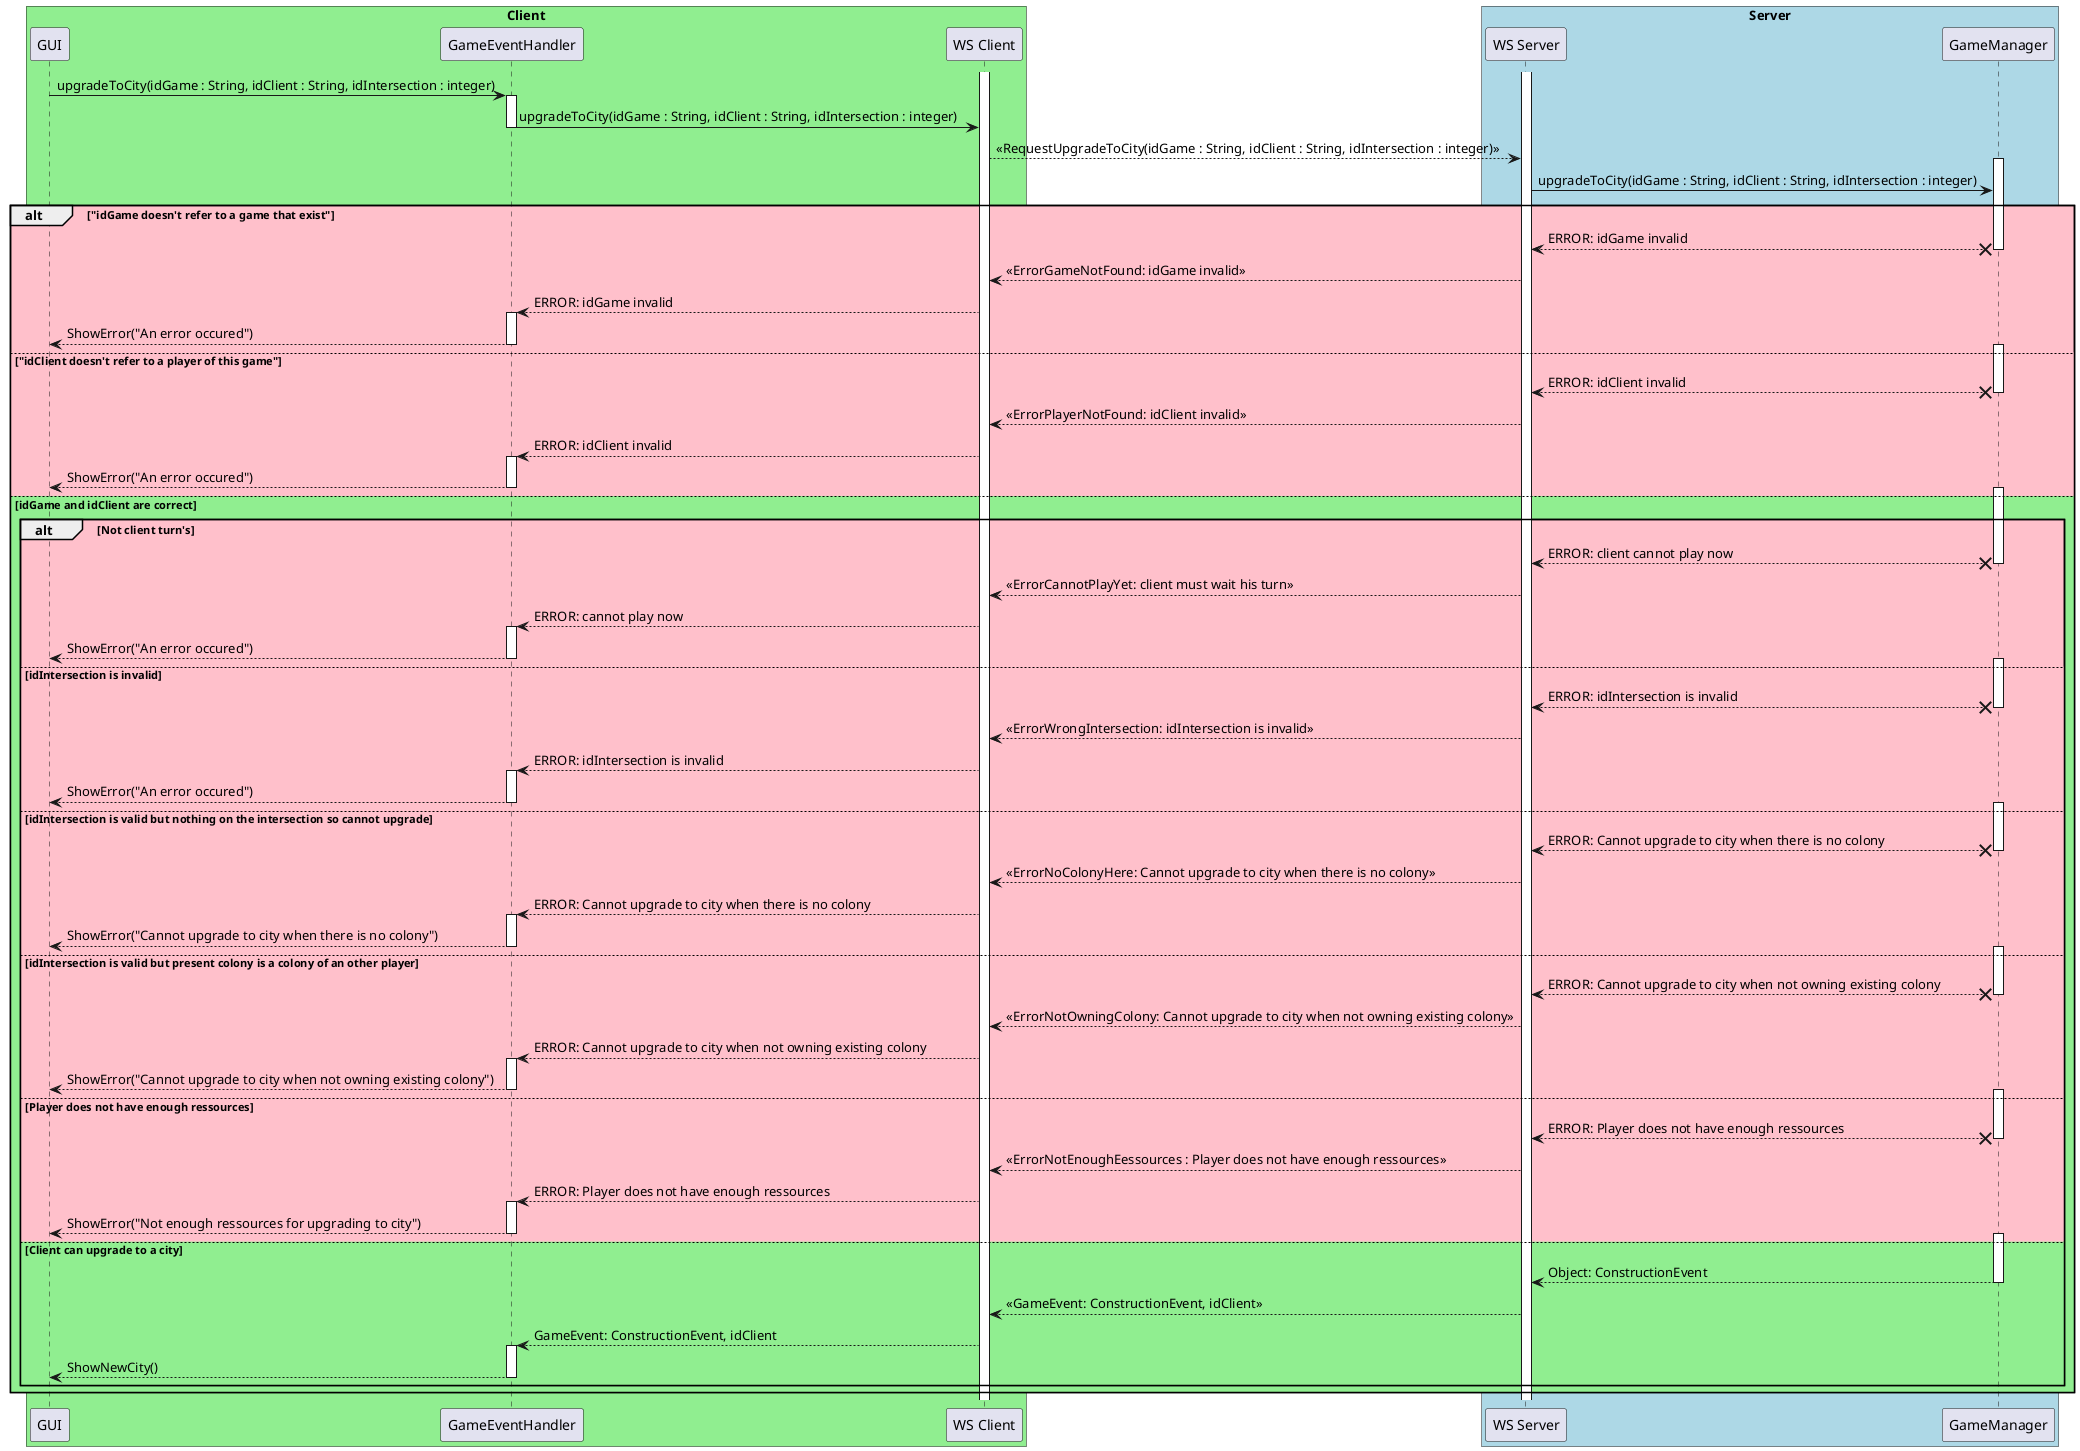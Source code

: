 @startuml


box "Client" #LightGreen
  participant "GUI" as GUI
  participant "GameEventHandler" as GameEventHandler
  participant "WS Client" as WSClient
end box

box "Server" #LightBlue
  participant "WS Server" as WSServer
  participant "GameManager" as GameManager
end box

activate WSClient
activate WSServer

GUI -> GameEventHandler : upgradeToCity(idGame : String, idClient : String, idIntersection : integer)
activate GameEventHandler

GameEventHandler -> WSClient : upgradeToCity(idGame : String, idClient : String, idIntersection : integer)
deactivate GameEventHandler

WSClient --> WSServer : <<RequestUpgradeToCity(idGame : String, idClient : String, idIntersection : integer)>>

activate GameManager
WSServer -> GameManager : upgradeToCity(idGame : String, idClient : String, idIntersection : integer)

alt #Pink "idGame doesn't refer to a game that exist"
  GameManager x--> WSServer : ERROR: idGame invalid
  deactivate GameManager
  
  WSServer --> WSClient : <<ErrorGameNotFound: idGame invalid>>

  WSClient --> GameEventHandler : ERROR: idGame invalid
  activate GameEventHandler

  GameEventHandler --> GUI : ShowError("An error occured")
  deactivate GameEventHandler

else #Pink "idClient doesn't refer to a player of this game"
  activate GameManager

  GameManager x--> WSServer : ERROR: idClient invalid
  deactivate GameManager
  
  WSServer --> WSClient : <<ErrorPlayerNotFound: idClient invalid>>

  WSClient --> GameEventHandler : ERROR: idClient invalid
  activate GameEventHandler

  GameEventHandler --> GUI : ShowError("An error occured")
  deactivate GameEventHandler

else #LightGreen idGame and idClient are correct
  
  alt #Pink Not client turn's

    activate GameManager

    GameManager x--> WSServer : ERROR: client cannot play now
    deactivate GameManager
    
    WSServer --> WSClient : <<ErrorCannotPlayYet: client must wait his turn>>
  
    WSClient --> GameEventHandler : ERROR: cannot play now
    activate GameEventHandler
  
    GameEventHandler --> GUI : ShowError("An error occured")
    deactivate GameEventHandler
    
  else #Pink idIntersection is invalid

    activate GameManager

    GameManager x--> WSServer : ERROR: idIntersection is invalid
    deactivate GameManager
    
    WSServer --> WSClient : <<ErrorWrongIntersection: idIntersection is invalid>>
  
    WSClient --> GameEventHandler : ERROR: idIntersection is invalid
    activate GameEventHandler
  
    GameEventHandler --> GUI : ShowError("An error occured")
    deactivate GameEventHandler
    
    
  else #Pink idIntersection is valid but nothing on the intersection so cannot upgrade

    activate GameManager

    GameManager x--> WSServer : ERROR: Cannot upgrade to city when there is no colony
    deactivate GameManager
    
    WSServer --> WSClient : <<ErrorNoColonyHere: Cannot upgrade to city when there is no colony>>
  
    WSClient --> GameEventHandler : ERROR: Cannot upgrade to city when there is no colony
    activate GameEventHandler
  
    GameEventHandler --> GUI : ShowError("Cannot upgrade to city when there is no colony")
    deactivate GameEventHandler
    
  
  else #Pink idIntersection is valid but present colony is a colony of an other player

    activate GameManager

    GameManager x--> WSServer : ERROR: Cannot upgrade to city when not owning existing colony
    deactivate GameManager
    
    WSServer --> WSClient : <<ErrorNotOwningColony: Cannot upgrade to city when not owning existing colony>>
  
    WSClient --> GameEventHandler : ERROR: Cannot upgrade to city when not owning existing colony
    activate GameEventHandler
  
    GameEventHandler --> GUI : ShowError("Cannot upgrade to city when not owning existing colony")
    deactivate GameEventHandler
    
    
  else #Pink Player does not have enough ressources 

    activate GameManager

    GameManager x--> WSServer : ERROR: Player does not have enough ressources 
    deactivate GameManager
    
    WSServer --> WSClient : <<ErrorNotEnoughEessources : Player does not have enough ressources >>
  
    WSClient --> GameEventHandler : ERROR: Player does not have enough ressources
    activate GameEventHandler
  
    GameEventHandler --> GUI : ShowError("Not enough ressources for upgrading to city")
    deactivate GameEventHandler
    
  else #LightGreen Client can upgrade to a city
    
    activate GameManager

    GameManager --> WSServer : Object: ConstructionEvent
    deactivate GameManager
    
    WSServer --> WSClient : <<GameEvent: ConstructionEvent, idClient>>
  
    WSClient --> GameEventHandler : GameEvent: ConstructionEvent, idClient
    activate GameEventHandler
  
    GameEventHandler --> GUI : ShowNewCity()
    deactivate GameEventHandler
    
  end
end

@enduml